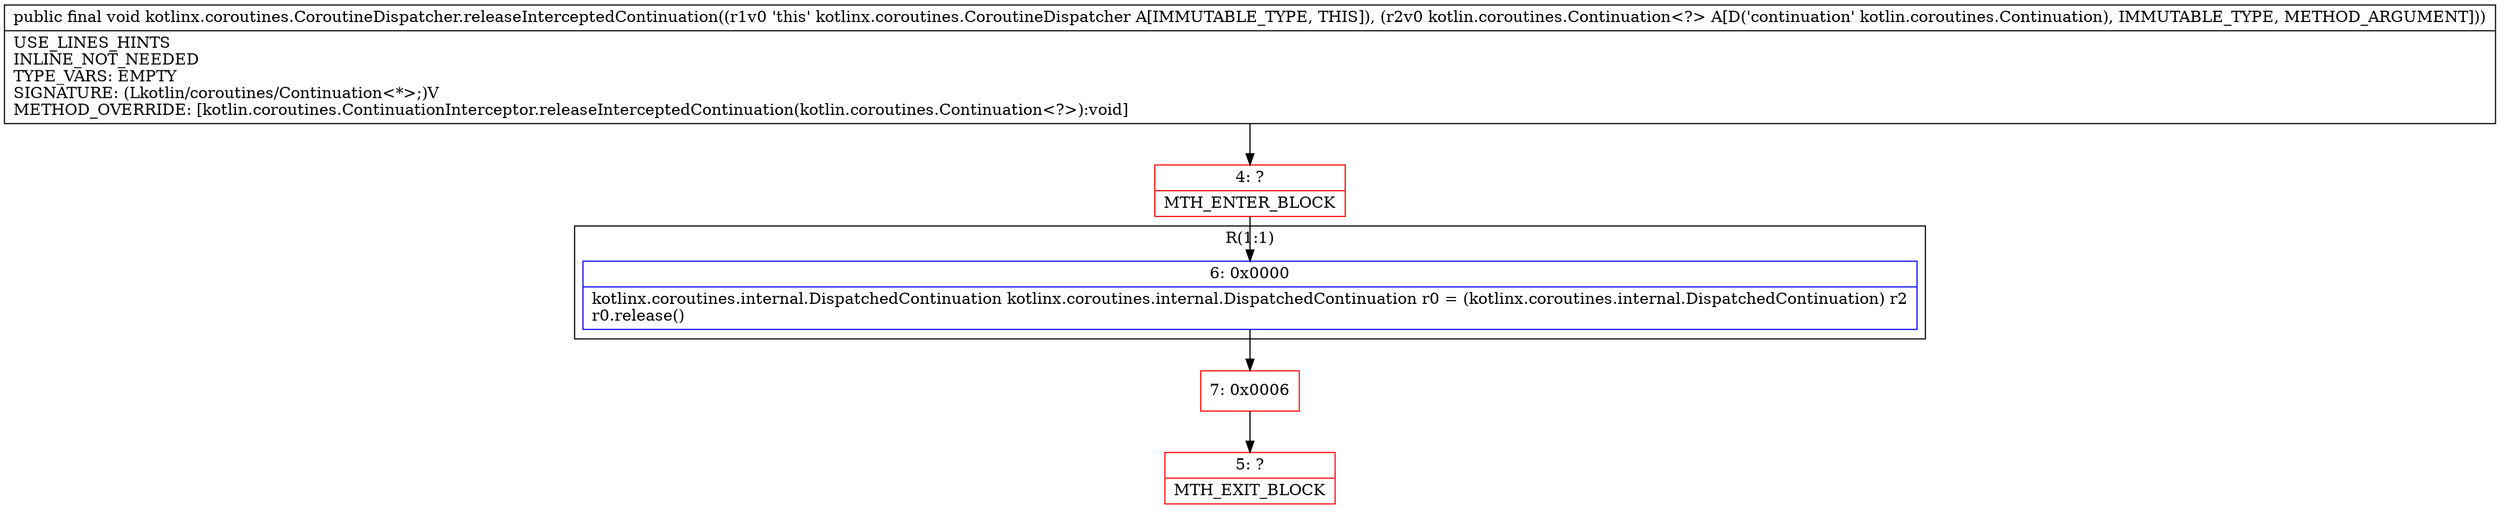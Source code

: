 digraph "CFG forkotlinx.coroutines.CoroutineDispatcher.releaseInterceptedContinuation(Lkotlin\/coroutines\/Continuation;)V" {
subgraph cluster_Region_184966427 {
label = "R(1:1)";
node [shape=record,color=blue];
Node_6 [shape=record,label="{6\:\ 0x0000|kotlinx.coroutines.internal.DispatchedContinuation kotlinx.coroutines.internal.DispatchedContinuation r0 = (kotlinx.coroutines.internal.DispatchedContinuation) r2\lr0.release()\l}"];
}
Node_4 [shape=record,color=red,label="{4\:\ ?|MTH_ENTER_BLOCK\l}"];
Node_7 [shape=record,color=red,label="{7\:\ 0x0006}"];
Node_5 [shape=record,color=red,label="{5\:\ ?|MTH_EXIT_BLOCK\l}"];
MethodNode[shape=record,label="{public final void kotlinx.coroutines.CoroutineDispatcher.releaseInterceptedContinuation((r1v0 'this' kotlinx.coroutines.CoroutineDispatcher A[IMMUTABLE_TYPE, THIS]), (r2v0 kotlin.coroutines.Continuation\<?\> A[D('continuation' kotlin.coroutines.Continuation), IMMUTABLE_TYPE, METHOD_ARGUMENT]))  | USE_LINES_HINTS\lINLINE_NOT_NEEDED\lTYPE_VARS: EMPTY\lSIGNATURE: (Lkotlin\/coroutines\/Continuation\<*\>;)V\lMETHOD_OVERRIDE: [kotlin.coroutines.ContinuationInterceptor.releaseInterceptedContinuation(kotlin.coroutines.Continuation\<?\>):void]\l}"];
MethodNode -> Node_4;Node_6 -> Node_7;
Node_4 -> Node_6;
Node_7 -> Node_5;
}

